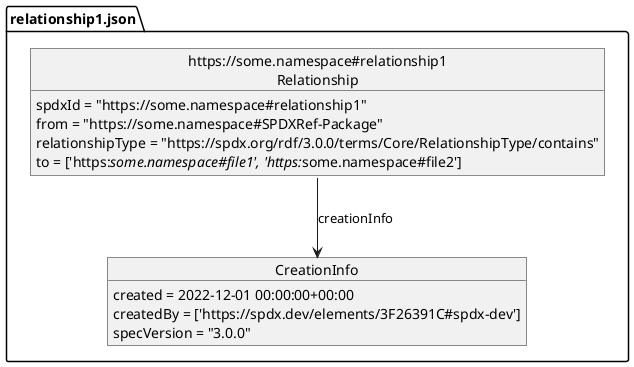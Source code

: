 @startuml
Package "relationship1.json" as 4c4689e6e8ffd06ba06dbbc24fbca44a {
object "https://some.namespace#relationship1\nRelationship" as 4c4689e6e8ffd06ba06dbbc24fbca44a_o1
object "CreationInfo" as 4c4689e6e8ffd06ba06dbbc24fbca44a_o2
}
4c4689e6e8ffd06ba06dbbc24fbca44a_o1 : spdxId = "https://some.namespace#relationship1"
4c4689e6e8ffd06ba06dbbc24fbca44a_o2 : created = 2022-12-01 00:00:00+00:00
4c4689e6e8ffd06ba06dbbc24fbca44a_o2 : createdBy = ['https://spdx.dev/elements/3F26391C#spdx-dev']
4c4689e6e8ffd06ba06dbbc24fbca44a_o2 : specVersion = "3.0.0"
4c4689e6e8ffd06ba06dbbc24fbca44a_o1::creationInfo --> 4c4689e6e8ffd06ba06dbbc24fbca44a_o2 : creationInfo
4c4689e6e8ffd06ba06dbbc24fbca44a_o1 : from = "https://some.namespace#SPDXRef-Package"
4c4689e6e8ffd06ba06dbbc24fbca44a_o1 : relationshipType = "https://spdx.org/rdf/3.0.0/terms/Core/RelationshipType/contains"
4c4689e6e8ffd06ba06dbbc24fbca44a_o1 : to = ['https://some.namespace#file1', 'https://some.namespace#file2']
@enduml
